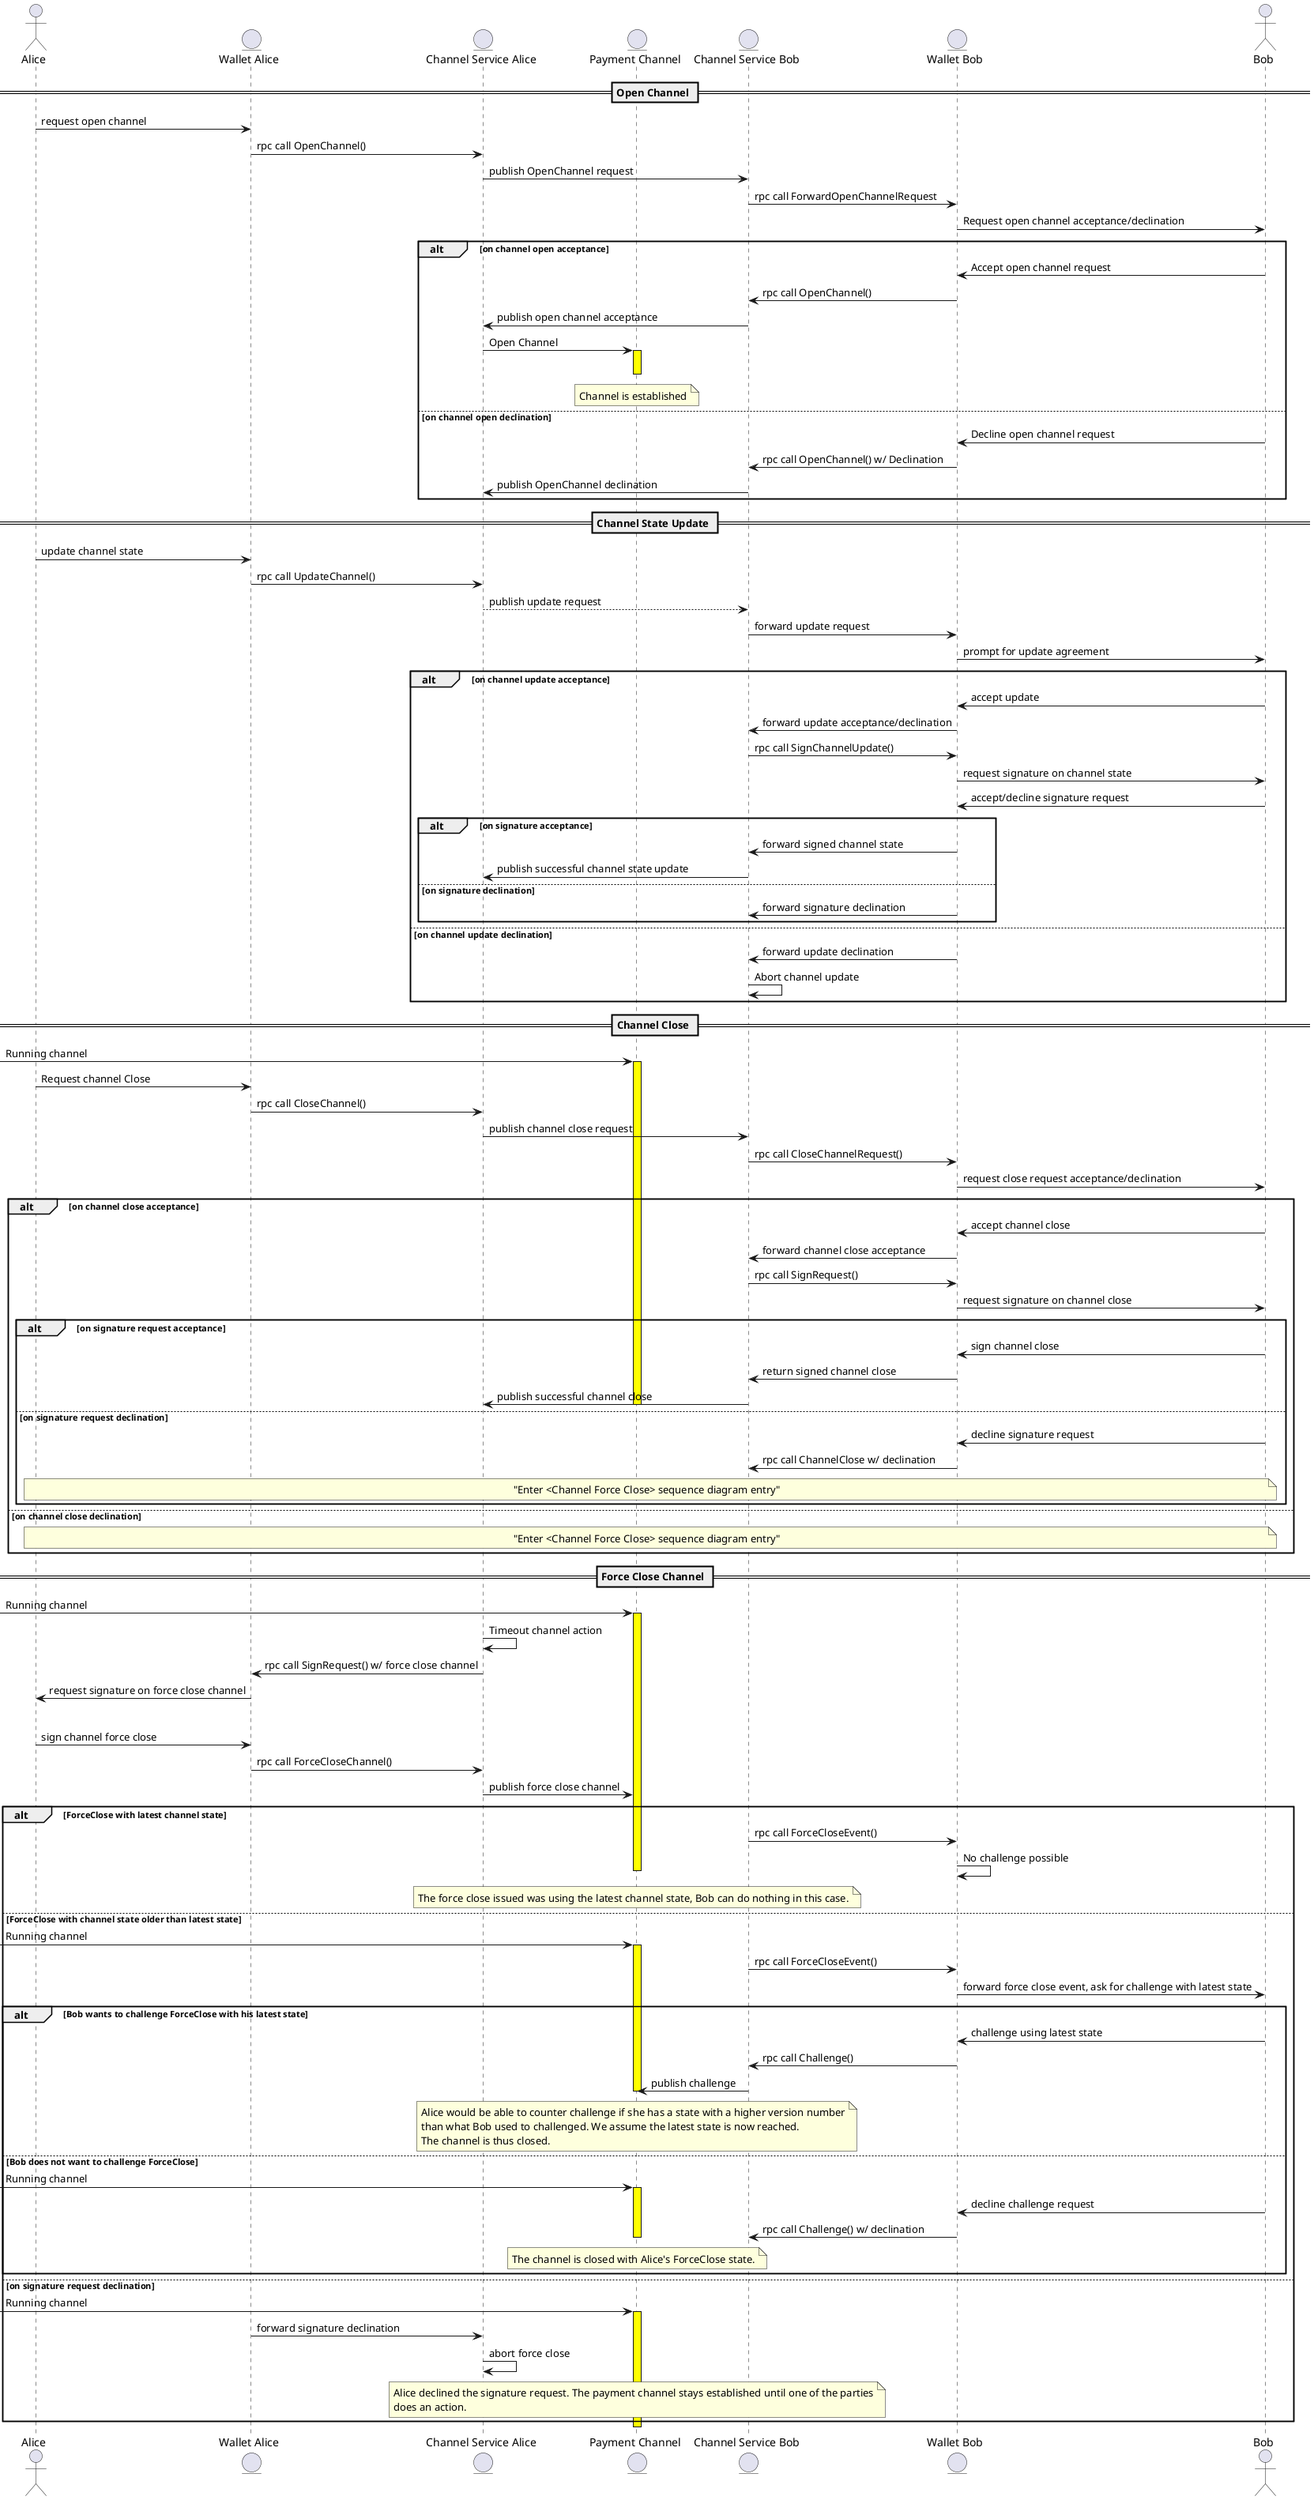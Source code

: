 @startuml
actor Alice as A
entity "Wallet Alice" as WA
entity "Channel Service Alice" as CSA
entity "Payment Channel" as PC
entity "Channel Service Bob" as CSB
entity "Wallet Bob" as WB
actor Bob as B

== Open Channel ==
A -> WA : request open channel
WA -> CSA : rpc call OpenChannel()
CSA -> CSB : publish OpenChannel request
CSB -> WB : rpc call ForwardOpenChannelRequest
WB -> B : Request open channel acceptance/declination
alt on channel open acceptance
B -> WB : Accept open channel request
WB -> CSB : rpc call OpenChannel()
CSB -> CSA : publish open channel acceptance
CSA -> PC : Open Channel
activate PC #yellow
note over PC: Channel is established
deactivate PC
else on channel open declination
B -> WB : Decline open channel request
WB -> CSB : rpc call OpenChannel() w/ Declination
CSB -> CSA : publish OpenChannel declination
end

== Channel State Update ==

A -> WA : update channel state
WA -> CSA : rpc call UpdateChannel()
CSA --> CSB : publish update request
CSB -> WB : forward update request
WB -> B : prompt for update agreement

alt on channel update acceptance
B -> WB : accept update
WB -> CSB : forward update acceptance/declination
CSB -> WB : rpc call SignChannelUpdate()
WB -> B : request signature on channel state
B -> WB : accept/decline signature request
alt on signature acceptance
WB -> CSB : forward signed channel state
CSB -> CSA : publish successful channel state update
else on signature declination
WB -> CSB : forward signature declination
end
else on channel update declination
WB -> CSB : forward update declination
CSB -> CSB : Abort channel update
end

== Channel Close ==
[-> PC : Running channel
activate PC #yellow
A -> WA : Request channel Close
WA -> CSA : rpc call CloseChannel()
CSA -> CSB : publish channel close request
CSB -> WB : rpc call CloseChannelRequest()
WB -> B : request close request acceptance/declination
alt on channel close acceptance
B -> WB : accept channel close
WB -> CSB : forward channel close acceptance
CSB -> WB : rpc call SignRequest()
WB -> B : request signature on channel close
alt on signature request acceptance
B -> WB : sign channel close
WB -> CSB : return signed channel close
CSB -> CSA : publish successful channel close
deactivate PC
else on signature request declination
B -> WB : decline signature request
WB -> CSB : rpc call ChannelClose w/ declination
note across: "Enter <Channel Force Close> sequence diagram entry"
end
else on channel close declination
note across: "Enter <Channel Force Close> sequence diagram entry"
end

== Force Close Channel ==
[-> PC: Running channel
activate PC #yellow
CSA -> CSA : Timeout channel action
CSA -> WA : rpc call SignRequest() w/ force close channel
WA -> A : request signature on force close channel
alt on signature request acceptance
A -> WA : sign channel force close
WA -> CSA : rpc call ForceCloseChannel()
CSA -> PC : publish force close channel
alt ForceClose with latest channel state
CSB -> WB : rpc call ForceCloseEvent()
WB -> WB : No challenge possible
note over PC
The force close issued was using the latest channel state, Bob can do nothing in this case.
end note
deactivate PC
else ForceClose with channel state older than latest state
[-> PC: Running channel
activate PC #yellow
CSB -> WB : rpc call ForceCloseEvent()
WB -> B : forward force close event, ask for challenge with latest state
alt Bob wants to challenge ForceClose with his latest state
B -> WB : challenge using latest state
WB -> CSB : rpc call Challenge()
CSB -> PC : publish challenge
note over PC
Alice would be able to counter challenge if she has a state with a higher version number
than what Bob used to challenged. We assume the latest state is now reached.
The channel is thus closed.
end note
deactivate PC
else Bob does not want to challenge ForceClose
[-> PC: Running channel
activate PC #yellow
B -> WB : decline challenge request
WB -> CSB : rpc call Challenge() w/ declination
note over PC
The channel is closed with Alice's ForceClose state.
end note
deactivate PC
end
else on signature request declination
[-> PC : Running channel
activate PC #yellow
WA -> CSA : forward signature declination
CSA -> CSA : abort force close
note over PC
Alice declined the signature request. The payment channel stays established until one of the parties
does an action.
end note
end
deactivate PC
@enduml
